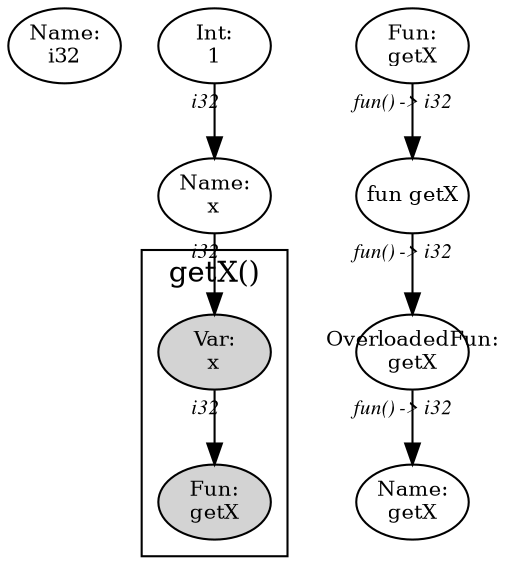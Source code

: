 digraph Document {
  node [fixedsize=shape fontsize=10]
  1 [label="Name:\ni32"];
  2 [label="Name:\nx"];
  3 [label="Int:\n1"];
  4 [label="OverloadedFun:\ngetX"];
  5 [label="fun getX"];
  6 [label="Fun:\ngetX"];
  7 [label="Name:\ngetX"];
  subgraph cluster0 {
    node [style=filled];
    8 [label="Var:\nx"];
    9 [label="Fun:\ngetX"];
    8 -> 9[taillabel="i32" labeldistance="1" fontname="times  italic" fontsize = 10  ];
  label = "getX()";
}
  2 -> 8[taillabel="i32" labeldistance="1" fontname="times  italic" fontsize = 10  ];
  3 -> 2[taillabel="i32" labeldistance="1" fontname="times  italic" fontsize = 10  ];
  4 -> 7[taillabel="fun() -> i32" labeldistance="1" fontname="times  italic" fontsize = 10  ];
  5 -> 4[taillabel="fun() -> i32" labeldistance="1" fontname="times  italic" fontsize = 10  ];
  6 -> 5[taillabel="fun() -> i32" labeldistance="1" fontname="times  italic" fontsize = 10  ];
  label="";
}
